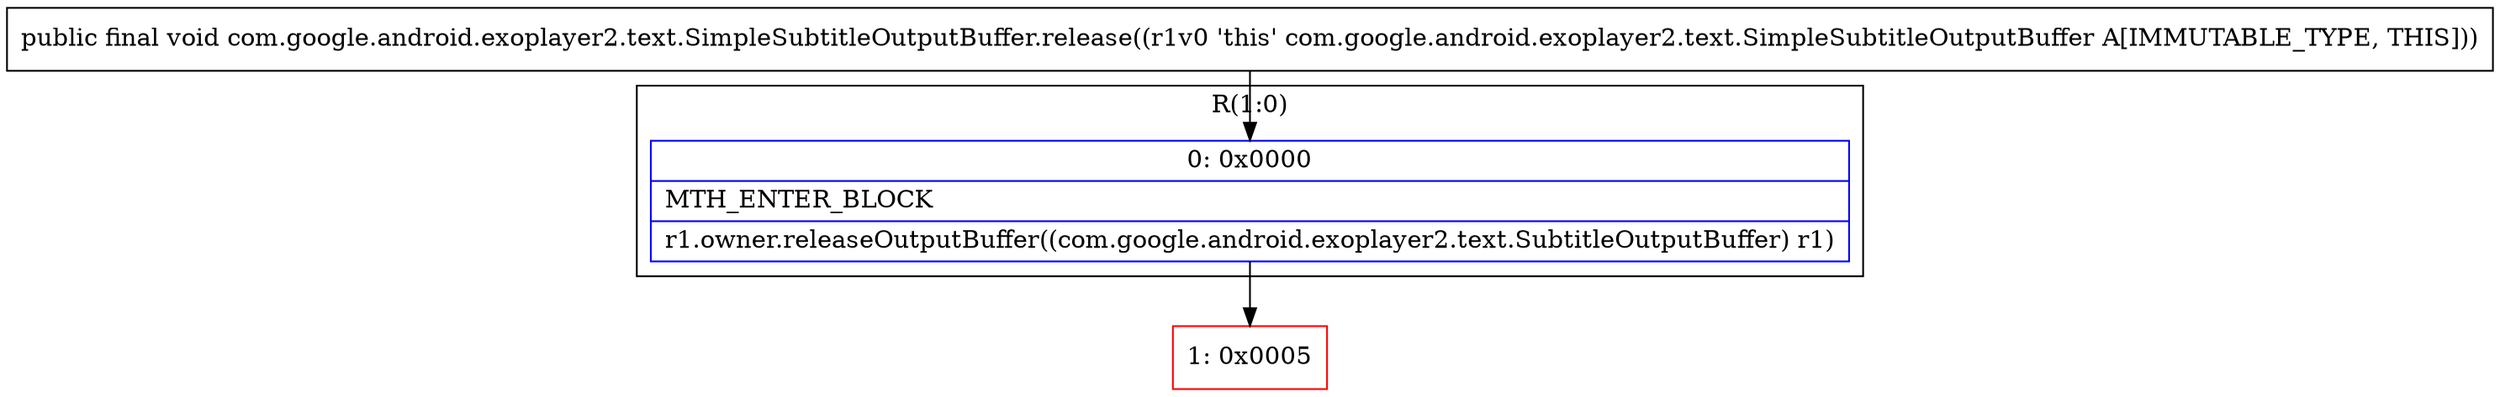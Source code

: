 digraph "CFG forcom.google.android.exoplayer2.text.SimpleSubtitleOutputBuffer.release()V" {
subgraph cluster_Region_53536109 {
label = "R(1:0)";
node [shape=record,color=blue];
Node_0 [shape=record,label="{0\:\ 0x0000|MTH_ENTER_BLOCK\l|r1.owner.releaseOutputBuffer((com.google.android.exoplayer2.text.SubtitleOutputBuffer) r1)\l}"];
}
Node_1 [shape=record,color=red,label="{1\:\ 0x0005}"];
MethodNode[shape=record,label="{public final void com.google.android.exoplayer2.text.SimpleSubtitleOutputBuffer.release((r1v0 'this' com.google.android.exoplayer2.text.SimpleSubtitleOutputBuffer A[IMMUTABLE_TYPE, THIS])) }"];
MethodNode -> Node_0;
Node_0 -> Node_1;
}

